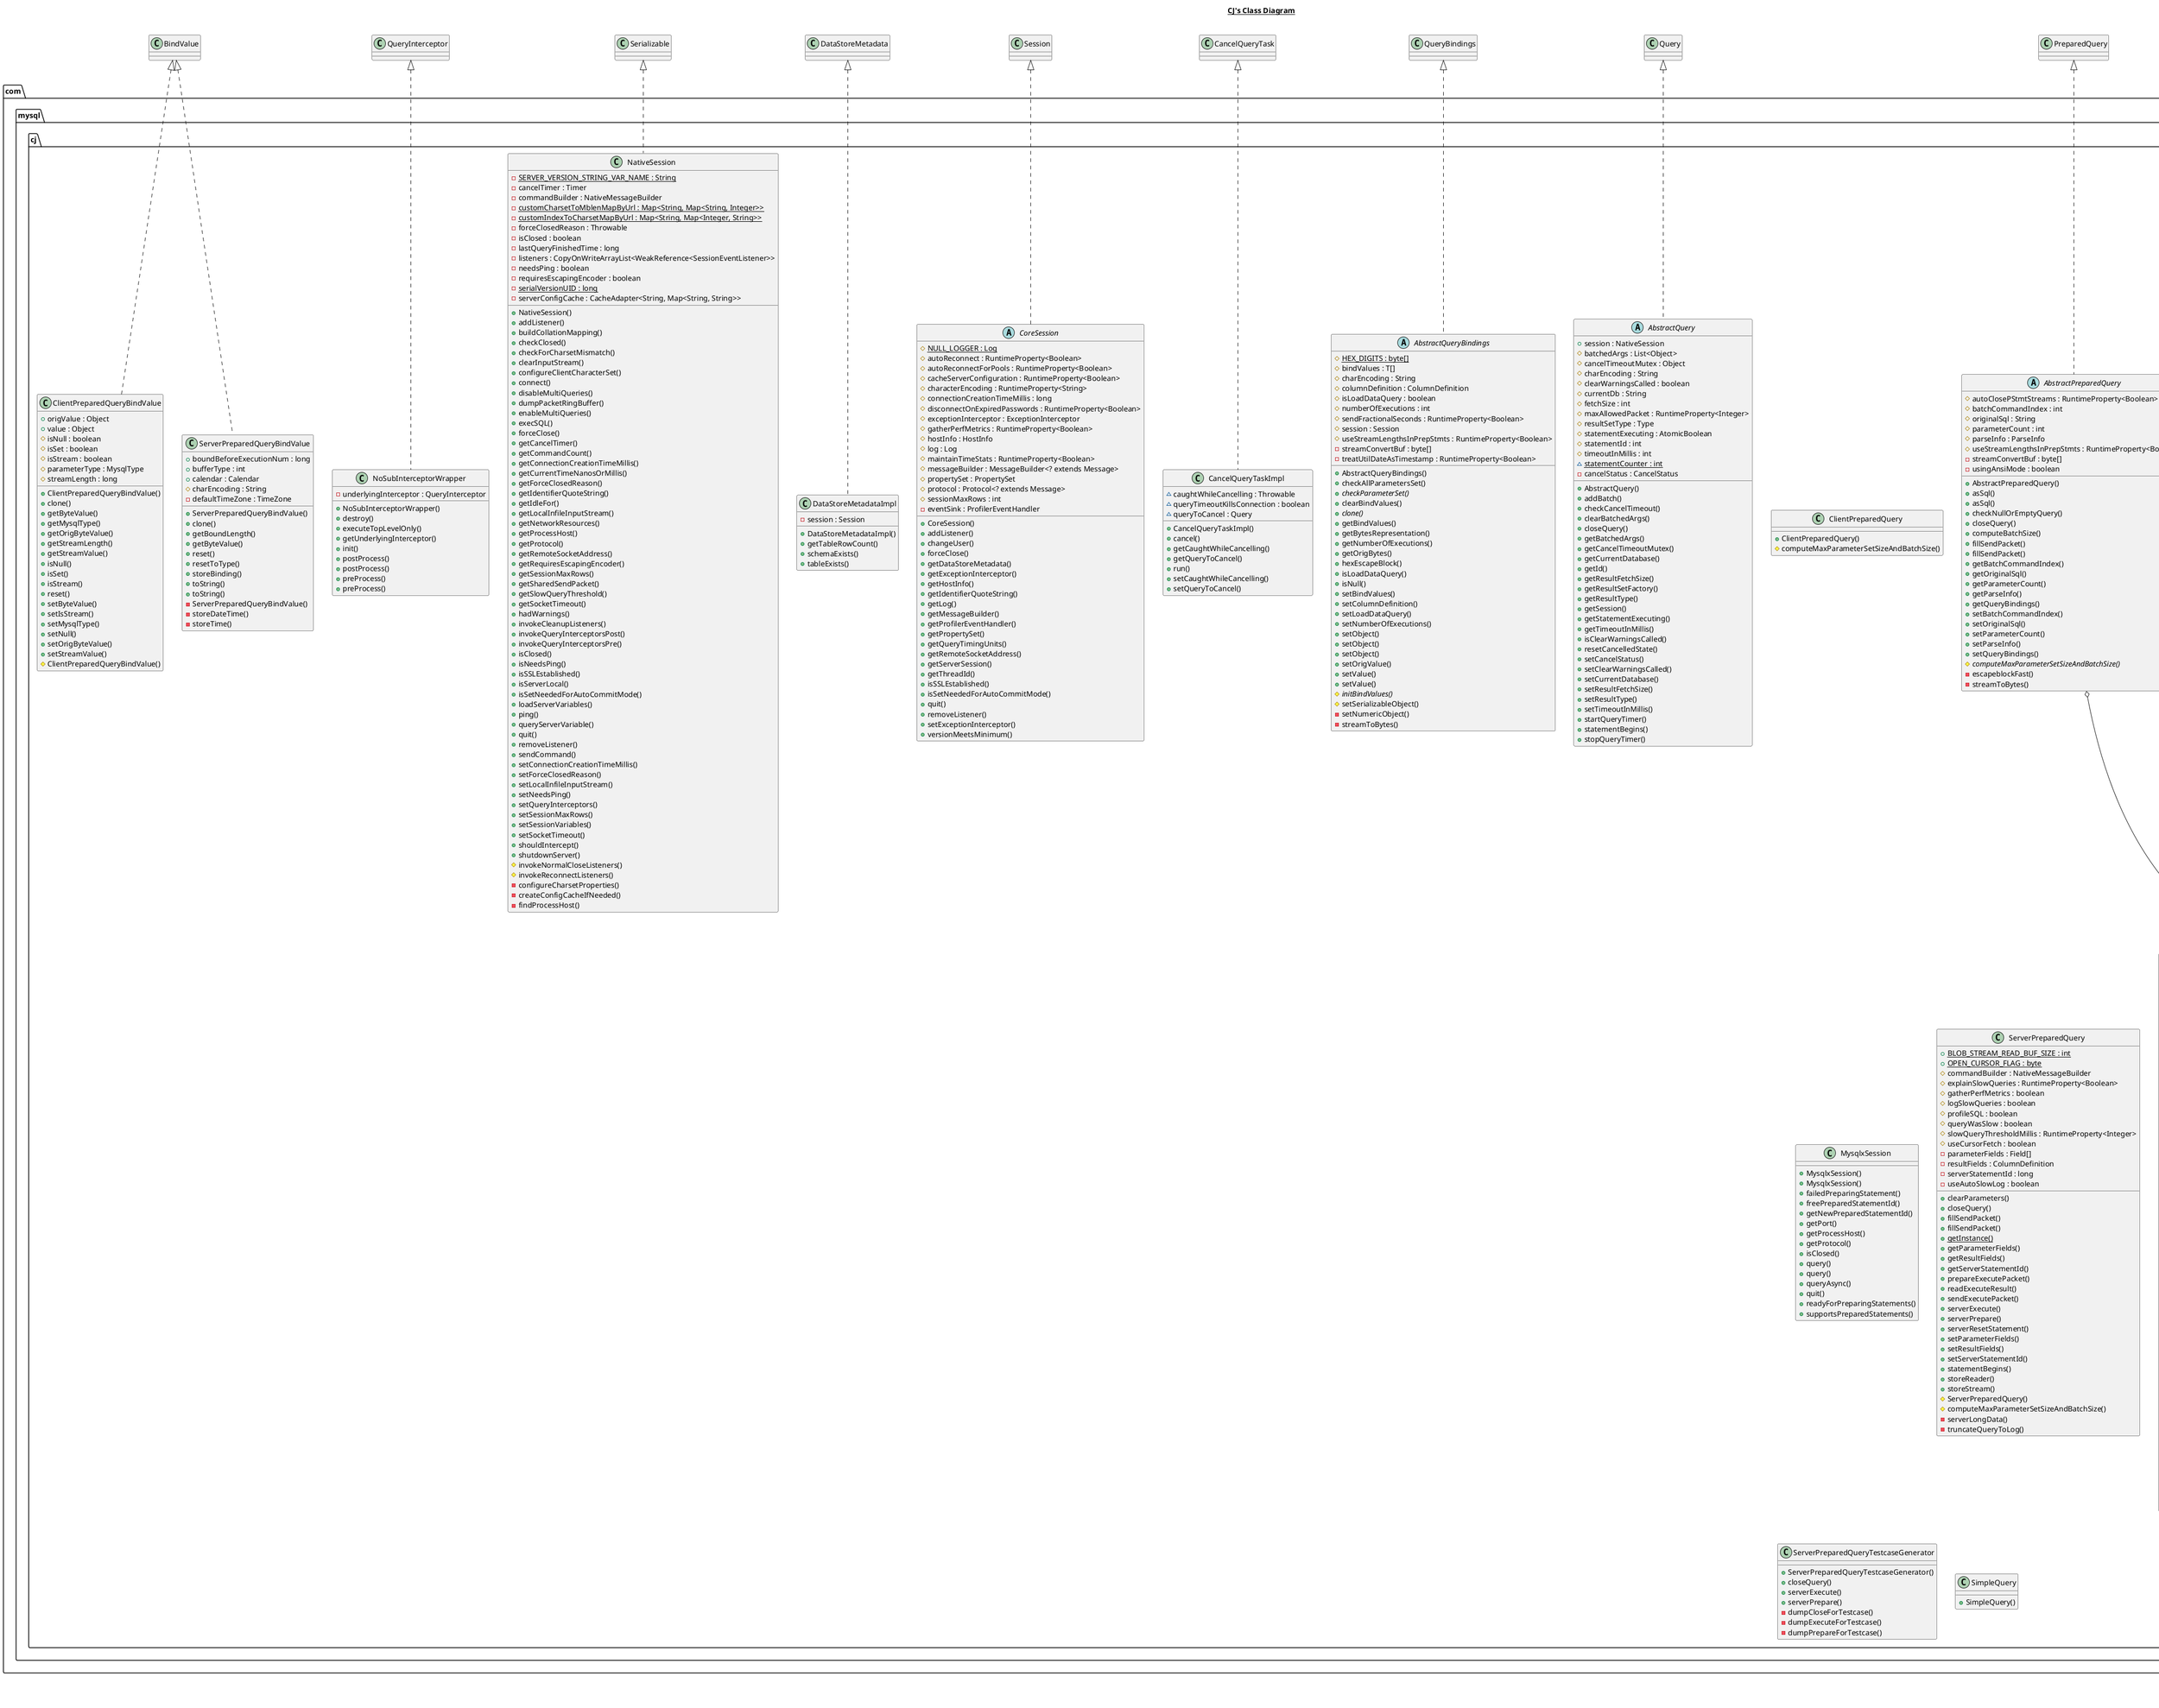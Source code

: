 @startuml

title __CJ's Class Diagram__\n

  namespace com.mysql.cj {
    abstract class com.mysql.cj.AbstractPreparedQuery {
        # autoClosePStmtStreams : RuntimeProperty<Boolean>
        # batchCommandIndex : int
        # originalSql : String
        # parameterCount : int
        # parseInfo : ParseInfo
        # useStreamLengthsInPrepStmts : RuntimeProperty<Boolean>
        - streamConvertBuf : byte[]
        - usingAnsiMode : boolean
        + AbstractPreparedQuery()
        + asSql()
        + asSql()
        + checkNullOrEmptyQuery()
        + closeQuery()
        + computeBatchSize()
        + fillSendPacket()
        + fillSendPacket()
        + getBatchCommandIndex()
        + getOriginalSql()
        + getParameterCount()
        + getParseInfo()
        + getQueryBindings()
        + setBatchCommandIndex()
        + setOriginalSql()
        + setParameterCount()
        + setParseInfo()
        + setQueryBindings()
        {abstract} # computeMaxParameterSetSizeAndBatchSize()
        - escapeblockFast()
        - streamToBytes()
    }
  }
  

  namespace com.mysql.cj {
    abstract class com.mysql.cj.AbstractQuery {
        + session : NativeSession
        # batchedArgs : List<Object>
        # cancelTimeoutMutex : Object
        # charEncoding : String
        # clearWarningsCalled : boolean
        # currentDb : String
        # fetchSize : int
        # maxAllowedPacket : RuntimeProperty<Integer>
        # resultSetType : Type
        # statementExecuting : AtomicBoolean
        # statementId : int
        # timeoutInMillis : int
        {static} ~ statementCounter : int
        - cancelStatus : CancelStatus
        + AbstractQuery()
        + addBatch()
        + checkCancelTimeout()
        + clearBatchedArgs()
        + closeQuery()
        + getBatchedArgs()
        + getCancelTimeoutMutex()
        + getCurrentDatabase()
        + getId()
        + getResultFetchSize()
        + getResultSetFactory()
        + getResultType()
        + getSession()
        + getStatementExecuting()
        + getTimeoutInMillis()
        + isClearWarningsCalled()
        + resetCancelledState()
        + setCancelStatus()
        + setClearWarningsCalled()
        + setCurrentDatabase()
        + setResultFetchSize()
        + setResultType()
        + setTimeoutInMillis()
        + startQueryTimer()
        + statementBegins()
        + stopQueryTimer()
    }
  }
  

  namespace com.mysql.cj {
    abstract class com.mysql.cj.AbstractQueryBindings {
        {static} # HEX_DIGITS : byte[]
        # bindValues : T[]
        # charEncoding : String
        # columnDefinition : ColumnDefinition
        # isLoadDataQuery : boolean
        # numberOfExecutions : int
        # sendFractionalSeconds : RuntimeProperty<Boolean>
        # session : Session
        # useStreamLengthsInPrepStmts : RuntimeProperty<Boolean>
        - streamConvertBuf : byte[]
        - treatUtilDateAsTimestamp : RuntimeProperty<Boolean>
        + AbstractQueryBindings()
        + checkAllParametersSet()
        {abstract} + checkParameterSet()
        + clearBindValues()
        {abstract} + clone()
        + getBindValues()
        + getBytesRepresentation()
        + getNumberOfExecutions()
        + getOrigBytes()
        + hexEscapeBlock()
        + isLoadDataQuery()
        + isNull()
        + setBindValues()
        + setColumnDefinition()
        + setLoadDataQuery()
        + setNumberOfExecutions()
        + setObject()
        + setObject()
        + setObject()
        + setOrigValue()
        + setValue()
        + setValue()
        {abstract} # initBindValues()
        # setSerializableObject()
        - setNumericObject()
        - streamToBytes()
    }
  }
  

  namespace com.mysql.cj {
    class com.mysql.cj.CancelQueryTaskImpl {
        ~ caughtWhileCancelling : Throwable
        ~ queryTimeoutKillsConnection : boolean
        ~ queryToCancel : Query
        + CancelQueryTaskImpl()
        + cancel()
        + getCaughtWhileCancelling()
        + getQueryToCancel()
        + run()
        + setCaughtWhileCancelling()
        + setQueryToCancel()
    }
  }
  

  namespace com.mysql.cj {
    class com.mysql.cj.ClientPreparedQuery {
        + ClientPreparedQuery()
        # computeMaxParameterSetSizeAndBatchSize()
    }
  }
  

  namespace com.mysql.cj {
    class com.mysql.cj.ClientPreparedQueryBindValue {
        + origValue : Object
        + value : Object
        # isNull : boolean
        # isSet : boolean
        # isStream : boolean
        # parameterType : MysqlType
        # streamLength : long
        + ClientPreparedQueryBindValue()
        + clone()
        + getByteValue()
        + getMysqlType()
        + getOrigByteValue()
        + getStreamLength()
        + getStreamValue()
        + isNull()
        + isSet()
        + isStream()
        + reset()
        + setByteValue()
        + setIsStream()
        + setMysqlType()
        + setNull()
        + setOrigByteValue()
        + setStreamValue()
        # ClientPreparedQueryBindValue()
    }
  }
  

  namespace com.mysql.cj {
    class com.mysql.cj.ClientPreparedQueryBindings {
        - charsetEncoder : CharsetEncoder
        - ddf : SimpleDateFormat
        - tdf : SimpleDateFormat
        - tsdf : SimpleDateFormat
        + ClientPreparedQueryBindings()
        + checkParameterSet()
        + clone()
        + setAsciiStream()
        + setAsciiStream()
        + setAsciiStream()
        + setBigDecimal()
        + setBigInteger()
        + setBinaryStream()
        + setBinaryStream()
        + setBinaryStream()
        + setBlob()
        + setBlob()
        + setBlob()
        + setBoolean()
        + setByte()
        + setBytes()
        + setBytes()
        + setBytesNoEscape()
        + setBytesNoEscapeNoQuotes()
        + setCharacterStream()
        + setCharacterStream()
        + setCharacterStream()
        + setClob()
        + setClob()
        + setClob()
        + setDate()
        + setDate()
        + setDouble()
        + setFloat()
        + setInt()
        + setLong()
        + setNCharacterStream()
        + setNCharacterStream()
        + setNClob()
        + setNClob()
        + setNClob()
        + setNString()
        + setNull()
        + setShort()
        + setString()
        + setTime()
        + setTime()
        + setTimestamp()
        + setTimestamp()
        + setTimestamp()
        # initBindValues()
        - isEscapeNeededForString()
    }
  }
  

  namespace com.mysql.cj {
    abstract class com.mysql.cj.CoreSession {
        {static} # NULL_LOGGER : Log
        # autoReconnect : RuntimeProperty<Boolean>
        # autoReconnectForPools : RuntimeProperty<Boolean>
        # cacheServerConfiguration : RuntimeProperty<Boolean>
        # characterEncoding : RuntimeProperty<String>
        # connectionCreationTimeMillis : long
        # disconnectOnExpiredPasswords : RuntimeProperty<Boolean>
        # exceptionInterceptor : ExceptionInterceptor
        # gatherPerfMetrics : RuntimeProperty<Boolean>
        # hostInfo : HostInfo
        # log : Log
        # maintainTimeStats : RuntimeProperty<Boolean>
        # messageBuilder : MessageBuilder<? extends Message>
        # propertySet : PropertySet
        # protocol : Protocol<? extends Message>
        # sessionMaxRows : int
        - eventSink : ProfilerEventHandler
        + CoreSession()
        + addListener()
        + changeUser()
        + forceClose()
        + getDataStoreMetadata()
        + getExceptionInterceptor()
        + getHostInfo()
        + getIdentifierQuoteString()
        + getLog()
        + getMessageBuilder()
        + getProfilerEventHandler()
        + getPropertySet()
        + getQueryTimingUnits()
        + getRemoteSocketAddress()
        + getServerSession()
        + getThreadId()
        + isSSLEstablished()
        + isSetNeededForAutoCommitMode()
        + quit()
        + removeListener()
        + setExceptionInterceptor()
        + versionMeetsMinimum()
    }
  }
  

  namespace com.mysql.cj {
    class com.mysql.cj.DataStoreMetadataImpl {
        - session : Session
        + DataStoreMetadataImpl()
        + getTableRowCount()
        + schemaExists()
        + tableExists()
    }
  }
  

  namespace com.mysql.cj {
    class com.mysql.cj.LicenseConfiguration {
        {static} + checkLicenseType()
        - LicenseConfiguration()
    }
  }
  

  namespace com.mysql.cj {
    class com.mysql.cj.MysqlxSession {
        + MysqlxSession()
        + MysqlxSession()
        + failedPreparingStatement()
        + freePreparedStatementId()
        + getNewPreparedStatementId()
        + getPort()
        + getProcessHost()
        + getProtocol()
        + isClosed()
        + query()
        + query()
        + queryAsync()
        + quit()
        + readyForPreparingStatements()
        + supportsPreparedStatements()
    }
  }
  

  namespace com.mysql.cj {
    class com.mysql.cj.NativeSession {
        {static} - SERVER_VERSION_STRING_VAR_NAME : String
        - cancelTimer : Timer
        - commandBuilder : NativeMessageBuilder
        {static} - customCharsetToMblenMapByUrl : Map<String, Map<String, Integer>>
        {static} - customIndexToCharsetMapByUrl : Map<String, Map<Integer, String>>
        - forceClosedReason : Throwable
        - isClosed : boolean
        - lastQueryFinishedTime : long
        - listeners : CopyOnWriteArrayList<WeakReference<SessionEventListener>>
        - needsPing : boolean
        - requiresEscapingEncoder : boolean
        {static} - serialVersionUID : long
        - serverConfigCache : CacheAdapter<String, Map<String, String>>
        + NativeSession()
        + addListener()
        + buildCollationMapping()
        + checkClosed()
        + checkForCharsetMismatch()
        + clearInputStream()
        + configureClientCharacterSet()
        + connect()
        + disableMultiQueries()
        + dumpPacketRingBuffer()
        + enableMultiQueries()
        + execSQL()
        + forceClose()
        + getCancelTimer()
        + getCommandCount()
        + getConnectionCreationTimeMillis()
        + getCurrentTimeNanosOrMillis()
        + getForceClosedReason()
        + getIdentifierQuoteString()
        + getIdleFor()
        + getLocalInfileInputStream()
        + getNetworkResources()
        + getProcessHost()
        + getProtocol()
        + getRemoteSocketAddress()
        + getRequiresEscapingEncoder()
        + getSessionMaxRows()
        + getSharedSendPacket()
        + getSlowQueryThreshold()
        + getSocketTimeout()
        + hadWarnings()
        + invokeCleanupListeners()
        + invokeQueryInterceptorsPost()
        + invokeQueryInterceptorsPre()
        + isClosed()
        + isNeedsPing()
        + isSSLEstablished()
        + isServerLocal()
        + isSetNeededForAutoCommitMode()
        + loadServerVariables()
        + ping()
        + queryServerVariable()
        + quit()
        + removeListener()
        + sendCommand()
        + setConnectionCreationTimeMillis()
        + setForceClosedReason()
        + setLocalInfileInputStream()
        + setNeedsPing()
        + setQueryInterceptors()
        + setSessionMaxRows()
        + setSessionVariables()
        + setSocketTimeout()
        + shouldIntercept()
        + shutdownServer()
        # invokeNormalCloseListeners()
        # invokeReconnectListeners()
        - configureCharsetProperties()
        - createConfigCacheIfNeeded()
        - findProcessHost()
    }
  }
  

  namespace com.mysql.cj {
    class com.mysql.cj.NoSubInterceptorWrapper {
        - underlyingInterceptor : QueryInterceptor
        + NoSubInterceptorWrapper()
        + destroy()
        + executeTopLevelOnly()
        + getUnderlyingInterceptor()
        + init()
        + postProcess()
        + postProcess()
        + preProcess()
        + preProcess()
    }
  }
  

  namespace com.mysql.cj {
    class com.mysql.cj.ServerPreparedQuery {
        {static} + BLOB_STREAM_READ_BUF_SIZE : int
        {static} + OPEN_CURSOR_FLAG : byte
        # commandBuilder : NativeMessageBuilder
        # explainSlowQueries : RuntimeProperty<Boolean>
        # gatherPerfMetrics : boolean
        # logSlowQueries : boolean
        # profileSQL : boolean
        # queryWasSlow : boolean
        # slowQueryThresholdMillis : RuntimeProperty<Integer>
        # useCursorFetch : boolean
        - parameterFields : Field[]
        - resultFields : ColumnDefinition
        - serverStatementId : long
        - useAutoSlowLog : boolean
        + clearParameters()
        + closeQuery()
        + fillSendPacket()
        + fillSendPacket()
        {static} + getInstance()
        + getParameterFields()
        + getResultFields()
        + getServerStatementId()
        + prepareExecutePacket()
        + readExecuteResult()
        + sendExecutePacket()
        + serverExecute()
        + serverPrepare()
        + serverResetStatement()
        + setParameterFields()
        + setResultFields()
        + setServerStatementId()
        + statementBegins()
        + storeReader()
        + storeStream()
        # ServerPreparedQuery()
        # computeMaxParameterSetSizeAndBatchSize()
        - serverLongData()
        - truncateQueryToLog()
    }
  }
  

  namespace com.mysql.cj {
    class com.mysql.cj.ServerPreparedQueryBindValue {
        + boundBeforeExecutionNum : long
        + bufferType : int
        + calendar : Calendar
        # charEncoding : String
        - defaultTimeZone : TimeZone
        + ServerPreparedQueryBindValue()
        + clone()
        + getBoundLength()
        + getByteValue()
        + reset()
        + resetToType()
        + storeBinding()
        + toString()
        + toString()
        - ServerPreparedQueryBindValue()
        - storeDateTime()
        - storeTime()
    }
  }
  

  namespace com.mysql.cj {
    class com.mysql.cj.ServerPreparedQueryBindings {
        - longParameterSwitchDetected : boolean
        - sendTypesToServer : AtomicBoolean
        + ServerPreparedQueryBindings()
        + checkParameterSet()
        + clone()
        + getBinding()
        + getSendTypesToServer()
        + isLongParameterSwitchDetected()
        + setAsciiStream()
        + setAsciiStream()
        + setAsciiStream()
        + setBigDecimal()
        + setBigInteger()
        + setBinaryStream()
        + setBinaryStream()
        + setBinaryStream()
        + setBlob()
        + setBlob()
        + setBlob()
        + setBoolean()
        + setByte()
        + setBytes()
        + setBytes()
        + setBytesNoEscape()
        + setBytesNoEscapeNoQuotes()
        + setCharacterStream()
        + setCharacterStream()
        + setCharacterStream()
        + setClob()
        + setClob()
        + setClob()
        + setDate()
        + setDate()
        + setDouble()
        + setFloat()
        + setInt()
        + setLong()
        + setLongParameterSwitchDetected()
        + setNCharacterStream()
        + setNCharacterStream()
        + setNClob()
        + setNClob()
        + setNClob()
        + setNString()
        + setNull()
        + setShort()
        + setString()
        + setTime()
        + setTime()
        + setTimestamp()
        + setTimestamp()
        + setTimestamp()
        # initBindValues()
    }
  }
  

  namespace com.mysql.cj {
    class com.mysql.cj.ServerPreparedQueryTestcaseGenerator {
        + ServerPreparedQueryTestcaseGenerator()
        + closeQuery()
        + serverExecute()
        + serverPrepare()
        - dumpCloseForTestcase()
        - dumpExecuteForTestcase()
        - dumpPrepareForTestcase()
    }
  }
  

  namespace com.mysql.cj {
    class com.mysql.cj.SimpleQuery {
        + SimpleQuery()
    }
  }
  

  com.mysql.cj.AbstractPreparedQuery .up.|> PreparedQuery
  com.mysql.cj.AbstractPreparedQuery o-- T : queryBindings
  com.mysql.cj.AbstractQuery .up.|> Query
  com.mysql.cj.AbstractQueryBindings .up.|> QueryBindings
  com.mysql.cj.CancelQueryTaskImpl .up.|> CancelQueryTask
  com.mysql.cj.ClientPreparedQueryBindValue .up.|> BindValue
  com.mysql.cj.CoreSession .up.|> Session
  com.mysql.cj.DataStoreMetadataImpl .up.|> DataStoreMetadata
  com.mysql.cj.NativeSession .up.|> Serializable
  com.mysql.cj.NoSubInterceptorWrapper .up.|> QueryInterceptor
  com.mysql.cj.ServerPreparedQueryBindValue .up.|> BindValue


right footer


PlantUML diagram generated by SketchIt! (https://bitbucket.org/pmesmeur/sketch.it)
For more information about this tool, please contact philippe.mesmeur@gmail.com
endfooter

@enduml
